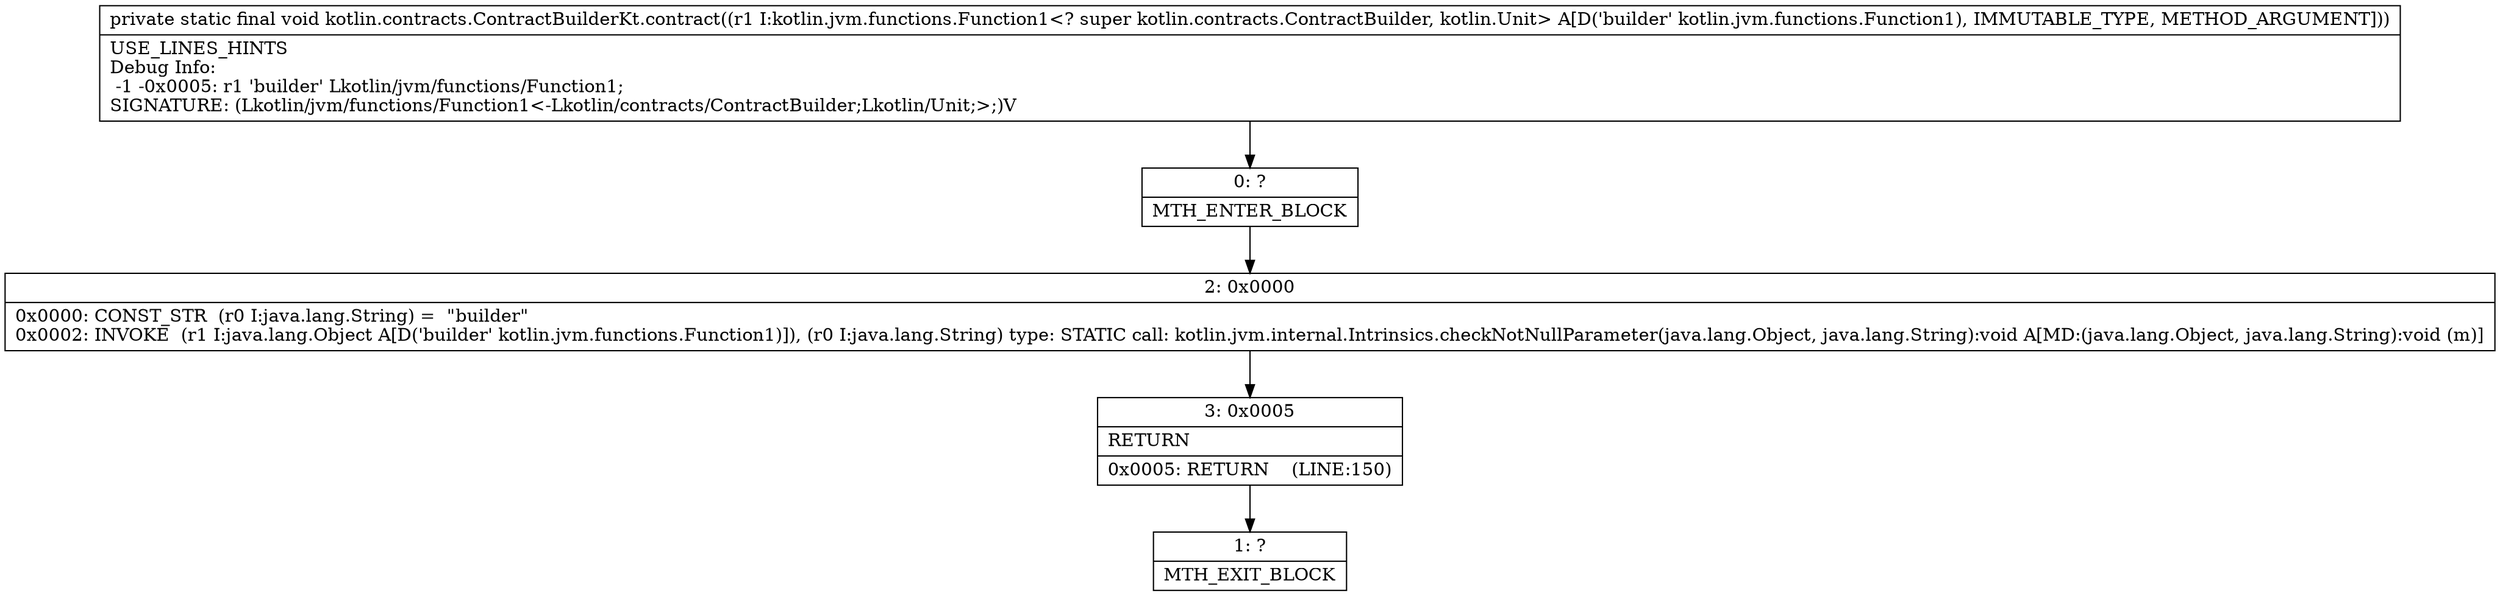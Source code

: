 digraph "CFG forkotlin.contracts.ContractBuilderKt.contract(Lkotlin\/jvm\/functions\/Function1;)V" {
Node_0 [shape=record,label="{0\:\ ?|MTH_ENTER_BLOCK\l}"];
Node_2 [shape=record,label="{2\:\ 0x0000|0x0000: CONST_STR  (r0 I:java.lang.String) =  \"builder\" \l0x0002: INVOKE  (r1 I:java.lang.Object A[D('builder' kotlin.jvm.functions.Function1)]), (r0 I:java.lang.String) type: STATIC call: kotlin.jvm.internal.Intrinsics.checkNotNullParameter(java.lang.Object, java.lang.String):void A[MD:(java.lang.Object, java.lang.String):void (m)]\l}"];
Node_3 [shape=record,label="{3\:\ 0x0005|RETURN\l|0x0005: RETURN    (LINE:150)\l}"];
Node_1 [shape=record,label="{1\:\ ?|MTH_EXIT_BLOCK\l}"];
MethodNode[shape=record,label="{private static final void kotlin.contracts.ContractBuilderKt.contract((r1 I:kotlin.jvm.functions.Function1\<? super kotlin.contracts.ContractBuilder, kotlin.Unit\> A[D('builder' kotlin.jvm.functions.Function1), IMMUTABLE_TYPE, METHOD_ARGUMENT]))  | USE_LINES_HINTS\lDebug Info:\l  \-1 \-0x0005: r1 'builder' Lkotlin\/jvm\/functions\/Function1;\lSIGNATURE: (Lkotlin\/jvm\/functions\/Function1\<\-Lkotlin\/contracts\/ContractBuilder;Lkotlin\/Unit;\>;)V\l}"];
MethodNode -> Node_0;Node_0 -> Node_2;
Node_2 -> Node_3;
Node_3 -> Node_1;
}

